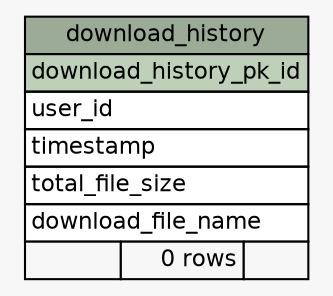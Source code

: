 // dot 2.16.1 on Linux 2.6.25.6-27.fc8
digraph "download_history" {
  graph [
    rankdir="RL"
    bgcolor="#f7f7f7"
  ];
  node [
    fontname="Helvetica"
    fontsize="11"
    shape="plaintext"
  ];
  edge [
    arrowsize="0.8"
  ];
  "download_history" [
    label=<
    <TABLE BORDER="0" CELLBORDER="1" CELLSPACING="0" BGCOLOR="#ffffff">
      <TR><TD PORT="download_history.heading" COLSPAN="3" BGCOLOR="#9bab96" ALIGN="CENTER">download_history</TD></TR>
      <TR><TD PORT="download_history_pk_id" COLSPAN="3" BGCOLOR="#bed1b8" ALIGN="LEFT">download_history_pk_id</TD></TR>
      <TR><TD PORT="user_id" COLSPAN="3" ALIGN="LEFT">user_id</TD></TR>
      <TR><TD PORT="timestamp" COLSPAN="3" ALIGN="LEFT">timestamp</TD></TR>
      <TR><TD PORT="total_file_size" COLSPAN="3" ALIGN="LEFT">total_file_size</TD></TR>
      <TR><TD PORT="download_file_name" COLSPAN="3" ALIGN="LEFT">download_file_name</TD></TR>
      <TR><TD ALIGN="LEFT" BGCOLOR="#f7f7f7">  </TD><TD ALIGN="RIGHT" BGCOLOR="#f7f7f7">0 rows</TD><TD ALIGN="RIGHT" BGCOLOR="#f7f7f7">  </TD></TR>
    </TABLE>>
    URL="tables/download_history.html#"
    tooltip="download_history"
  ];
}
